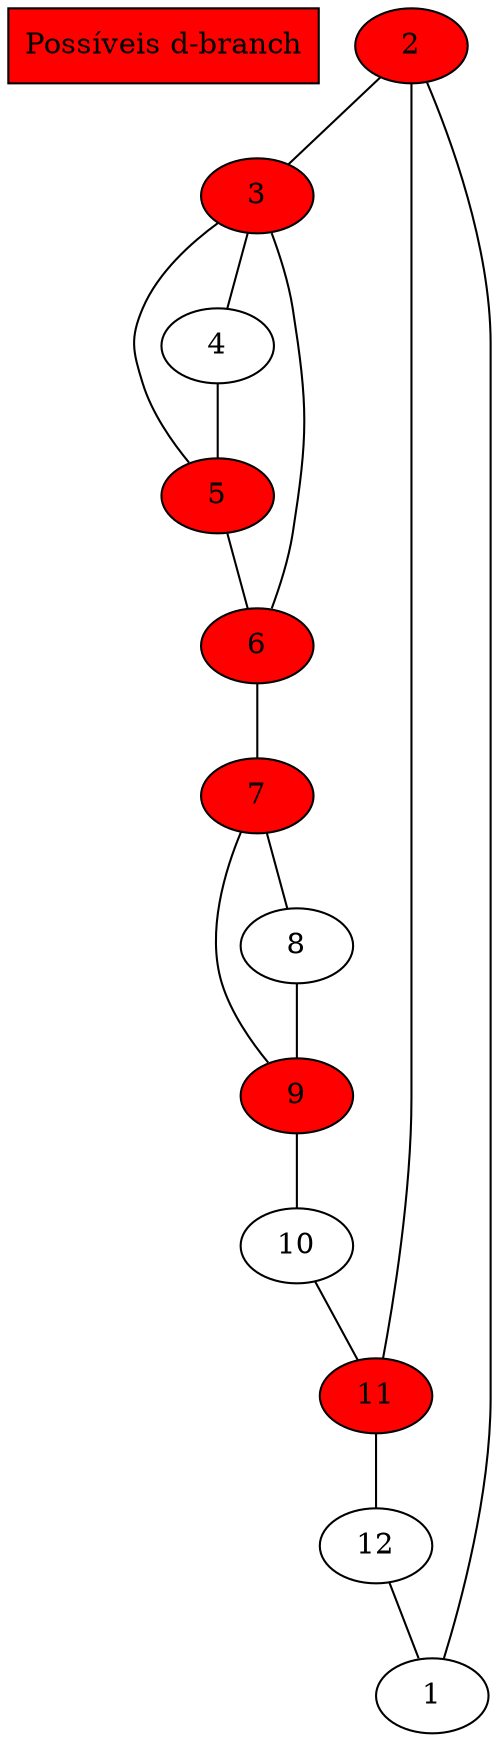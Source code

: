 graph G {

    titulo [label="Possíveis d-branch", shape="rectangle", style="filled", fontsize=14, fillcolor="red"]
    2 [fillcolor="red", style="filled"];
    3 [fillcolor="red", style="filled"];
    11 [fillcolor="red", style="filled"];
    5 [fillcolor="red", style="filled"];
    6 [fillcolor="red", style="filled"];
    7 [fillcolor="red", style="filled"];
    9 [fillcolor="red", style="filled"];
    2 [fillcolor="red", style="filled"];
    1 -- 2
    2 -- 3
    2 -- 11 
    3 -- 4
    3 -- 5
    3 -- 6
    4 -- 5 
    5 -- 6 
    6 -- 7
    7 -- 8
    7 -- 9 
    8 -- 9
    9 -- 10
    10 -- 11
    11 -- 12
    12 -- 1 

}